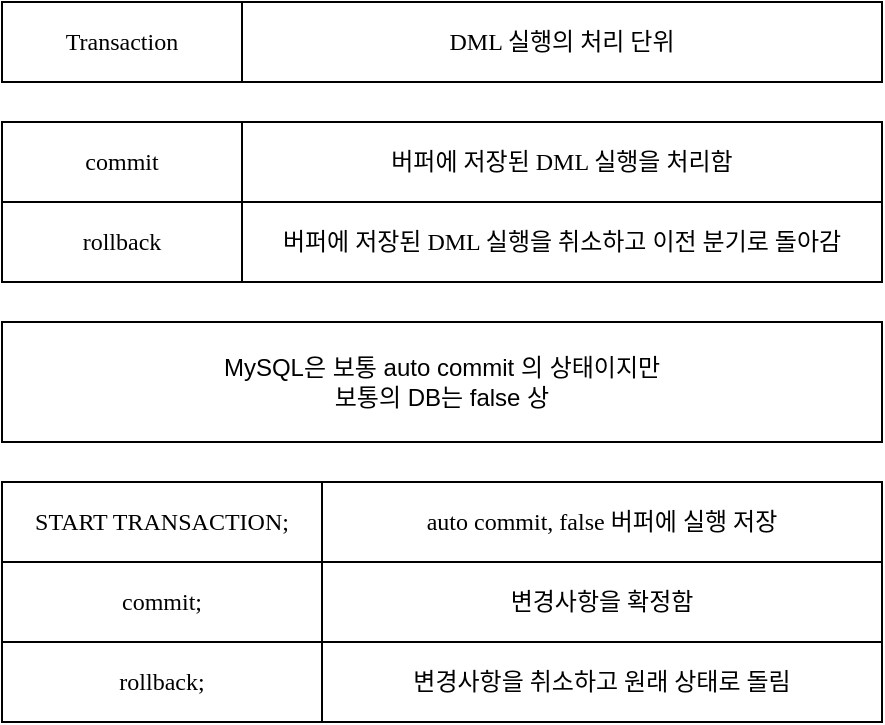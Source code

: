 <mxfile version="22.1.2" type="device">
  <diagram name="페이지-1" id="LfmeNNA06KAqEineeAWH">
    <mxGraphModel dx="941" dy="704" grid="1" gridSize="10" guides="1" tooltips="1" connect="1" arrows="1" fold="1" page="1" pageScale="1" pageWidth="827" pageHeight="1169" math="0" shadow="0">
      <root>
        <mxCell id="0" />
        <mxCell id="1" parent="0" />
        <mxCell id="V1wl6QGeEfIqqOaPHind-2" value="Transaction" style="rounded=0;whiteSpace=wrap;html=1;fontFamily=a고딕14;" vertex="1" parent="1">
          <mxGeometry x="80" y="40" width="120" height="40" as="geometry" />
        </mxCell>
        <mxCell id="V1wl6QGeEfIqqOaPHind-3" value="DML 실행의 처리 단위" style="rounded=0;whiteSpace=wrap;html=1;fontFamily=a고딕14;" vertex="1" parent="1">
          <mxGeometry x="200" y="40" width="320" height="40" as="geometry" />
        </mxCell>
        <mxCell id="V1wl6QGeEfIqqOaPHind-4" value="commit" style="rounded=0;whiteSpace=wrap;html=1;fontFamily=a고딕14;" vertex="1" parent="1">
          <mxGeometry x="80" y="100" width="120" height="40" as="geometry" />
        </mxCell>
        <mxCell id="V1wl6QGeEfIqqOaPHind-5" value="버퍼에 저장된 DML 실행을 처리함" style="rounded=0;whiteSpace=wrap;html=1;fontFamily=a고딕14;" vertex="1" parent="1">
          <mxGeometry x="200" y="100" width="320" height="40" as="geometry" />
        </mxCell>
        <mxCell id="V1wl6QGeEfIqqOaPHind-6" value="rollback" style="rounded=0;whiteSpace=wrap;html=1;fontFamily=a고딕14;" vertex="1" parent="1">
          <mxGeometry x="80" y="140" width="120" height="40" as="geometry" />
        </mxCell>
        <mxCell id="V1wl6QGeEfIqqOaPHind-7" value="버퍼에 저장된 DML 실행을 취소하고 이전 분기로 돌아감" style="rounded=0;whiteSpace=wrap;html=1;fontFamily=a고딕14;" vertex="1" parent="1">
          <mxGeometry x="200" y="140" width="320" height="40" as="geometry" />
        </mxCell>
        <mxCell id="V1wl6QGeEfIqqOaPHind-8" value="MySQL은 보통 auto commit 의 상태이지만&lt;br&gt;보통의 DB는 false 상" style="rounded=0;whiteSpace=wrap;html=1;" vertex="1" parent="1">
          <mxGeometry x="80" y="200" width="440" height="60" as="geometry" />
        </mxCell>
        <mxCell id="V1wl6QGeEfIqqOaPHind-9" value="START TRANSACTION;" style="rounded=0;whiteSpace=wrap;html=1;fontFamily=a고딕14;" vertex="1" parent="1">
          <mxGeometry x="80" y="280" width="160" height="40" as="geometry" />
        </mxCell>
        <mxCell id="V1wl6QGeEfIqqOaPHind-10" value="auto commit, false 버퍼에 실행 저장" style="rounded=0;whiteSpace=wrap;html=1;fontFamily=a고딕14;" vertex="1" parent="1">
          <mxGeometry x="240" y="280" width="280" height="40" as="geometry" />
        </mxCell>
        <mxCell id="V1wl6QGeEfIqqOaPHind-12" value="commit;" style="rounded=0;whiteSpace=wrap;html=1;fontFamily=a고딕14;" vertex="1" parent="1">
          <mxGeometry x="80" y="320" width="160" height="40" as="geometry" />
        </mxCell>
        <mxCell id="V1wl6QGeEfIqqOaPHind-13" value="변경사항을 확정함" style="rounded=0;whiteSpace=wrap;html=1;fontFamily=a고딕14;" vertex="1" parent="1">
          <mxGeometry x="240" y="320" width="280" height="40" as="geometry" />
        </mxCell>
        <mxCell id="V1wl6QGeEfIqqOaPHind-14" value="변경사항을 취소하고 원래 상태로 돌림" style="rounded=0;whiteSpace=wrap;html=1;fontFamily=a고딕14;" vertex="1" parent="1">
          <mxGeometry x="240" y="360" width="280" height="40" as="geometry" />
        </mxCell>
        <mxCell id="V1wl6QGeEfIqqOaPHind-15" value="rollback;" style="rounded=0;whiteSpace=wrap;html=1;fontFamily=a고딕14;" vertex="1" parent="1">
          <mxGeometry x="80" y="360" width="160" height="40" as="geometry" />
        </mxCell>
      </root>
    </mxGraphModel>
  </diagram>
</mxfile>
